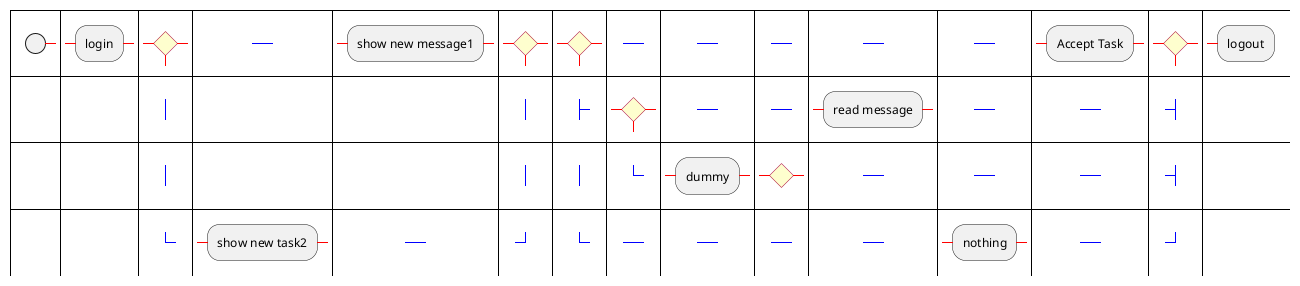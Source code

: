 {
  "sha1": "4y8m67rhqnjpytcz0xcv8bc0721fdii",
  "insertion": {
    "when": "2024-05-30T20:48:20.610Z",
    "user": "plantuml@gmail.com"
  }
}
@startbpm
:login;
20:<+>
:show new message1;
30:<+>
resume 20
:show new task2;
goto 30
tri:<+>
:Accept Task;
last:<+>
resume tri
:nothing;
goto last
resume tri
100:<+>
:read message;
goto last
resume 100
:dummy;
110:<+>
goto last
:logout;
@endbpm
